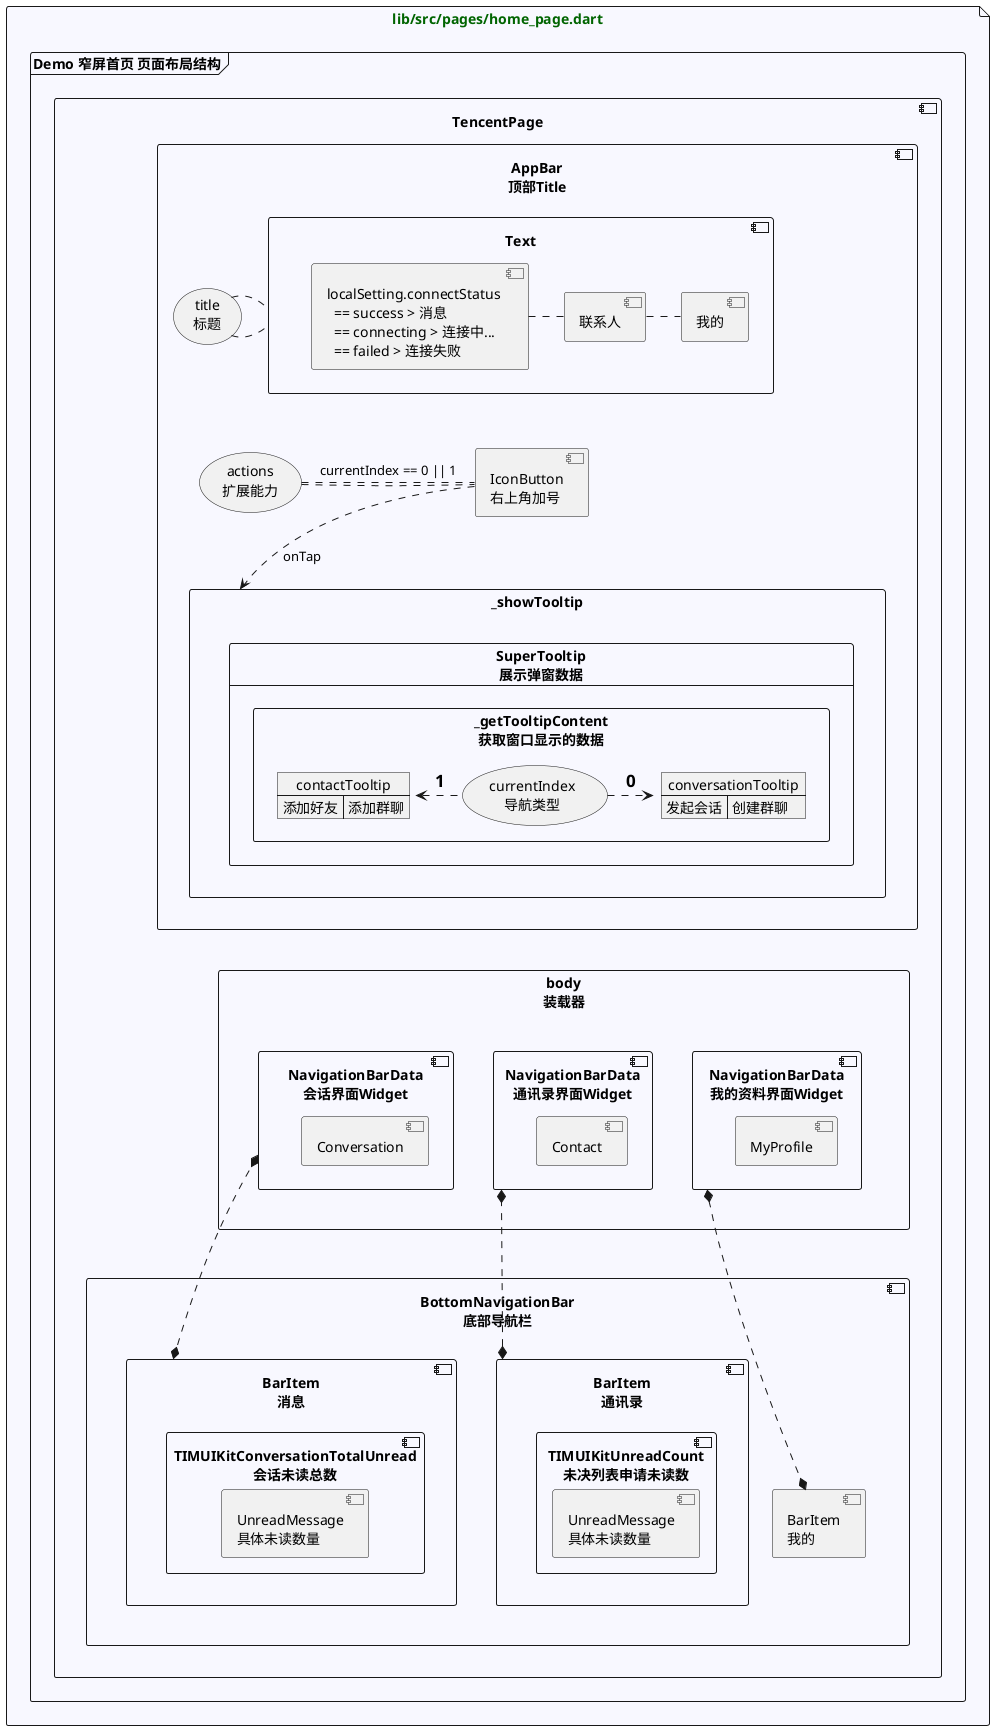 @startuml
'https://plantuml.com/component-diagram

'属性初始化设置
skinparam file {
    FontColor #DarkGreen
    BackgroundColor #GhostWhite
}

file lib/src/pages/home_page.dart as file_home_page_dart{
    frame "Demo 窄屏首页 页面布局结构" as homePage_FW {
        component TencentPage as home_page_TencentPage_W {

            component AppBar\n顶部Title as home_page_TencentPage_appBar {
                (title\n标题) as AppBar_title_P
                component Text as AppBar_title_Text_W{
                    [localSetting.connectStatus \n  == success > 消息\n  == connecting > 连接中...\n  == failed > 连接失败] as Text_Msg_W
                    [联系人] as Text_Contact_W
                    [我的] as Text_Me_W

                    Text_Msg_W . Text_Contact_W
                    Text_Contact_W . Text_Me_W
                }
                AppBar_title_P . AppBar_title_Text_W
                AppBar_title_P . AppBar_title_Text_W

                (actions\n扩展能力) as AppBar_actions_P
                [IconButton\n右上角加号] as AppBar_actions_IconButton_W
                AppBar_actions_P . AppBar_actions_IconButton_W : currentIndex == 0 || 1
                AppBar_actions_P . AppBar_actions_IconButton_W

                AppBar_title_Text_W ..[hidden] AppBar_actions_P

                rectangle "_showTooltip" as TencentPage__showTooltip_M {
                    card SuperTooltip\n展示弹窗数据{
                        rectangle _getTooltipContent\n获取窗口显示的数据 {
                            json contactTooltip{
                                "添加好友":"添加群聊"
                            }
                            json conversationTooltip{
                                "发起会话":"创建群聊"
                            }
                            (currentIndex\n导航类型) as _getTooltipContent_currentIndex_P

                            _getTooltipContent_currentIndex_P .left.> contactTooltip : = 1
                            _getTooltipContent_currentIndex_P .right.> conversationTooltip := 0
                        }
                    }
                }
                AppBar_actions_IconButton_W ..> TencentPage__showTooltip_M : onTap
            }

            rectangle body\n装载器 as home_page_TencentPage_body{
                component NavigationBarData\n会话界面Widget as home_page_TencentPage_body_NavigationBarData_Conversation_W{
                    component [Conversation]
                }

                component NavigationBarData\n通讯录界面Widget as home_page_TencentPage_body_NavigationBarData_Contact_W{
                    component [Contact]
                }

                component NavigationBarData\n我的资料界面Widget as home_page_TencentPage_body_NavigationBarData_MyProfile_W{
                    component [MyProfile]
                }
            }

            TencentPage__showTooltip_M ..[hidden] home_page_TencentPage_body

            component BottomNavigationBar\n底部导航栏 as BottomNavigationBar_W{
                component BarItem\n消息 as BarItem_Message_W{
                    component TIMUIKitConversationTotalUnread\n会话未读总数 as BottomNavigationBa_TIMUIKitConversationTotalUnread_W{
                        [UnreadMessage\n具体未读数量] as BottomNavigationBa_TIMUIKitConversationTotalUnread_UnreadMessage_W
                    }
                }
                component BarItem\n通讯录 as BarItem_Contact_W{
                    component TIMUIKitUnreadCount\n未决列表申请未读数 as BottomNavigationBa_TIMUIKitUnreadCount_W{
                        [UnreadMessage\n具体未读数量] as BottomNavigationBa_TIMUIKitUnreadCount_TIMUIKitUnreadCount_W
                    }
                }
                [BarItem\n我的] as BarItem_MyProfile_W

                BarItem_Message_W .[hidden] BarItem_Contact_W
                BarItem_Contact_W .[hidden] BarItem_MyProfile_W
            }

            home_page_TencentPage_body ..[hidden] BottomNavigationBar_W
            home_page_TencentPage_body ..[hidden] BottomNavigationBar_W

            home_page_TencentPage_body_NavigationBarData_Conversation_W *.* BarItem_Message_W
            home_page_TencentPage_body_NavigationBarData_Contact_W *.* BarItem_Contact_W
            home_page_TencentPage_body_NavigationBarData_MyProfile_W *.* BarItem_MyProfile_W
        }
    }
}
@enduml